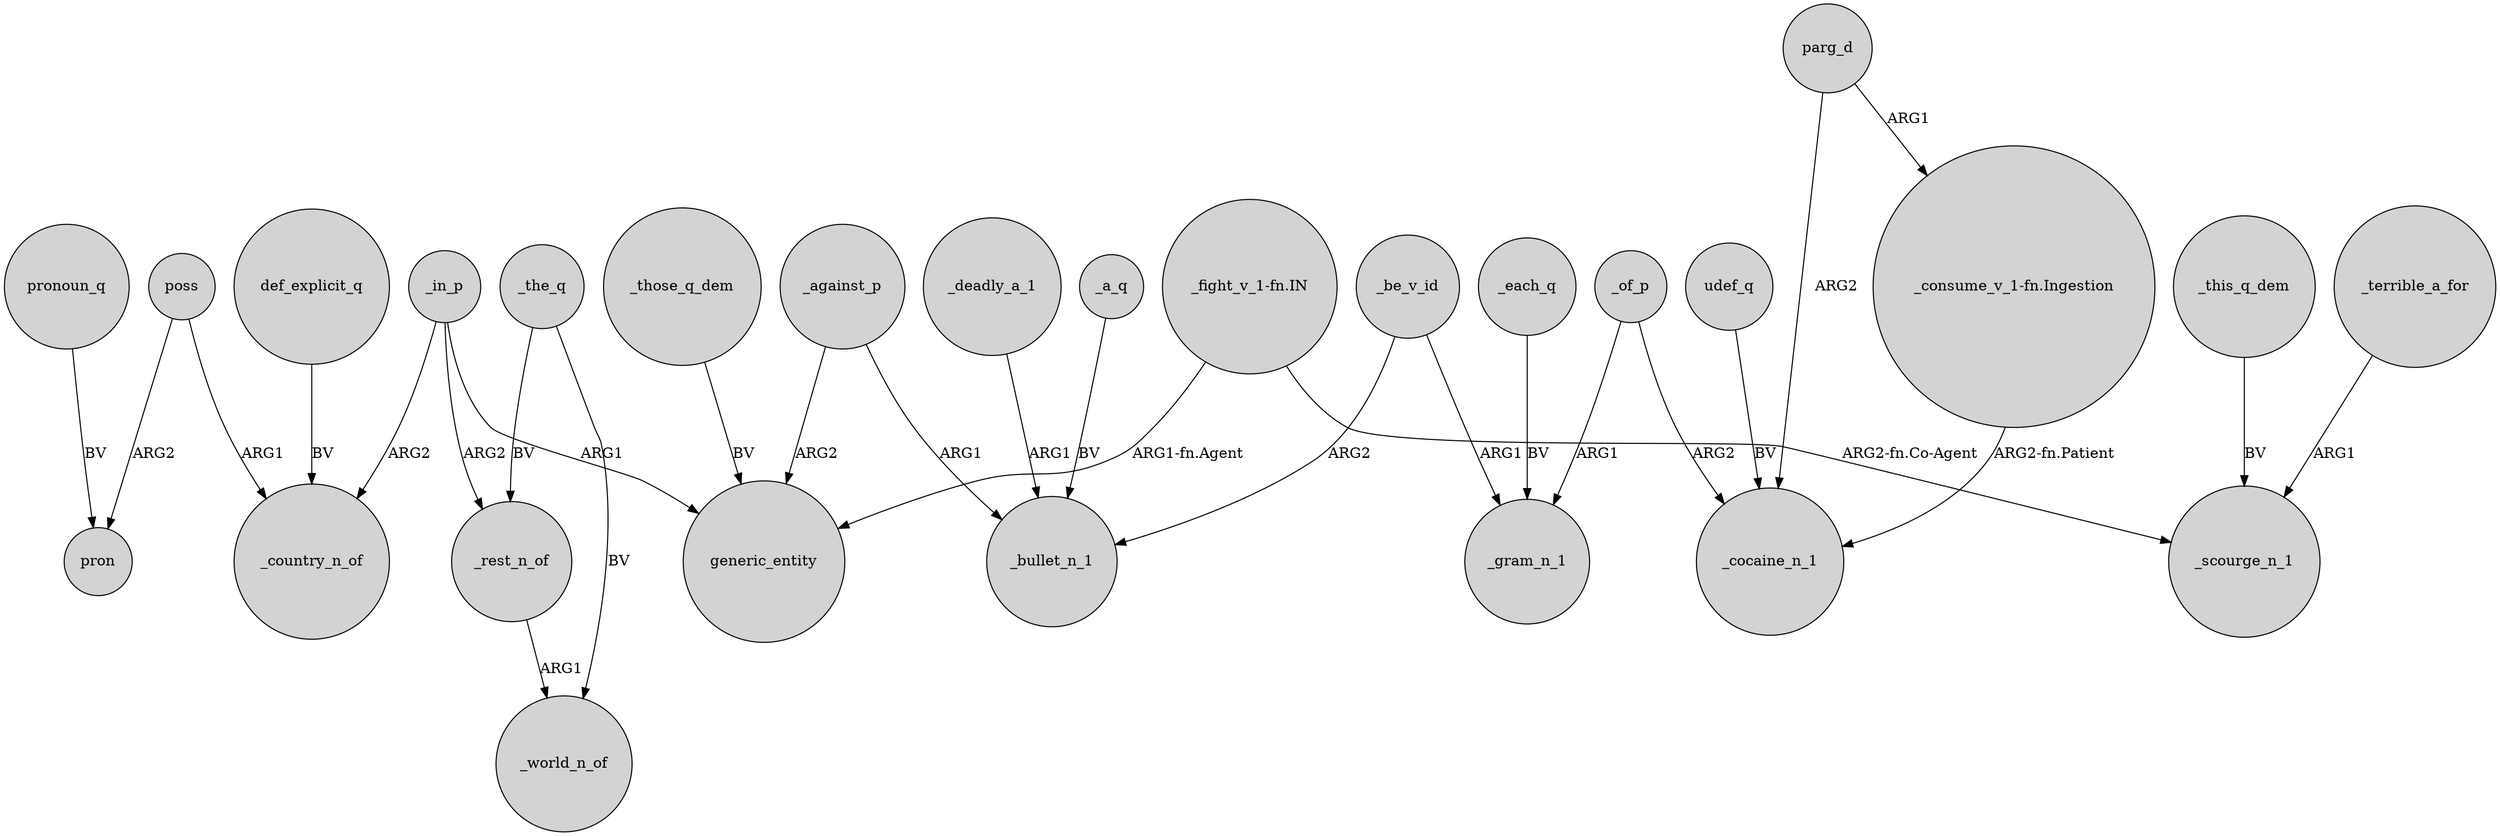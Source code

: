 digraph {
	node [shape=circle style=filled]
	poss -> pron [label=ARG2]
	_deadly_a_1 -> _bullet_n_1 [label=ARG1]
	parg_d -> _cocaine_n_1 [label=ARG2]
	_each_q -> _gram_n_1 [label=BV]
	_of_p -> _cocaine_n_1 [label=ARG2]
	_a_q -> _bullet_n_1 [label=BV]
	_in_p -> _country_n_of [label=ARG2]
	_rest_n_of -> _world_n_of [label=ARG1]
	_against_p -> generic_entity [label=ARG2]
	_of_p -> _gram_n_1 [label=ARG1]
	_be_v_id -> _gram_n_1 [label=ARG1]
	_the_q -> _rest_n_of [label=BV]
	_against_p -> _bullet_n_1 [label=ARG1]
	pronoun_q -> pron [label=BV]
	def_explicit_q -> _country_n_of [label=BV]
	parg_d -> "_consume_v_1-fn.Ingestion" [label=ARG1]
	_terrible_a_for -> _scourge_n_1 [label=ARG1]
	_be_v_id -> _bullet_n_1 [label=ARG2]
	udef_q -> _cocaine_n_1 [label=BV]
	poss -> _country_n_of [label=ARG1]
	"_fight_v_1-fn.IN" -> generic_entity [label="ARG1-fn.Agent"]
	"_consume_v_1-fn.Ingestion" -> _cocaine_n_1 [label="ARG2-fn.Patient"]
	_in_p -> _rest_n_of [label=ARG2]
	_in_p -> generic_entity [label=ARG1]
	_this_q_dem -> _scourge_n_1 [label=BV]
	"_fight_v_1-fn.IN" -> _scourge_n_1 [label="ARG2-fn.Co-Agent"]
	_the_q -> _world_n_of [label=BV]
	_those_q_dem -> generic_entity [label=BV]
}
